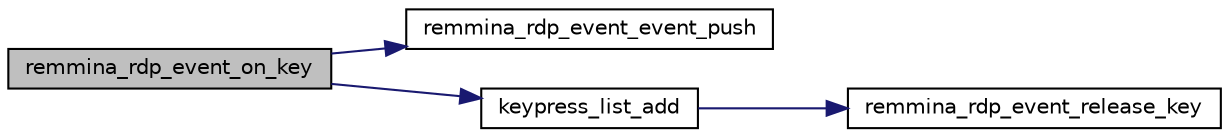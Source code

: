 digraph "remmina_rdp_event_on_key"
{
  edge [fontname="Helvetica",fontsize="10",labelfontname="Helvetica",labelfontsize="10"];
  node [fontname="Helvetica",fontsize="10",shape=record];
  rankdir="LR";
  Node322 [label="remmina_rdp_event_on_key",height=0.2,width=0.4,color="black", fillcolor="grey75", style="filled", fontcolor="black"];
  Node322 -> Node323 [color="midnightblue",fontsize="10",style="solid",fontname="Helvetica"];
  Node323 [label="remmina_rdp_event_event_push",height=0.2,width=0.4,color="black", fillcolor="white", style="filled",URL="$rdp__event_8c.html#ad446d6471bddba97f8bfcee8c51e4580"];
  Node322 -> Node324 [color="midnightblue",fontsize="10",style="solid",fontname="Helvetica"];
  Node324 [label="keypress_list_add",height=0.2,width=0.4,color="black", fillcolor="white", style="filled",URL="$rdp__event_8c.html#ab6e9a485532ccf8c22005dd7a7137fd2"];
  Node324 -> Node325 [color="midnightblue",fontsize="10",style="solid",fontname="Helvetica"];
  Node325 [label="remmina_rdp_event_release_key",height=0.2,width=0.4,color="black", fillcolor="white", style="filled",URL="$rdp__event_8c.html#a062f6feb8f4b29ad0ad84717e6646e0c"];
}
